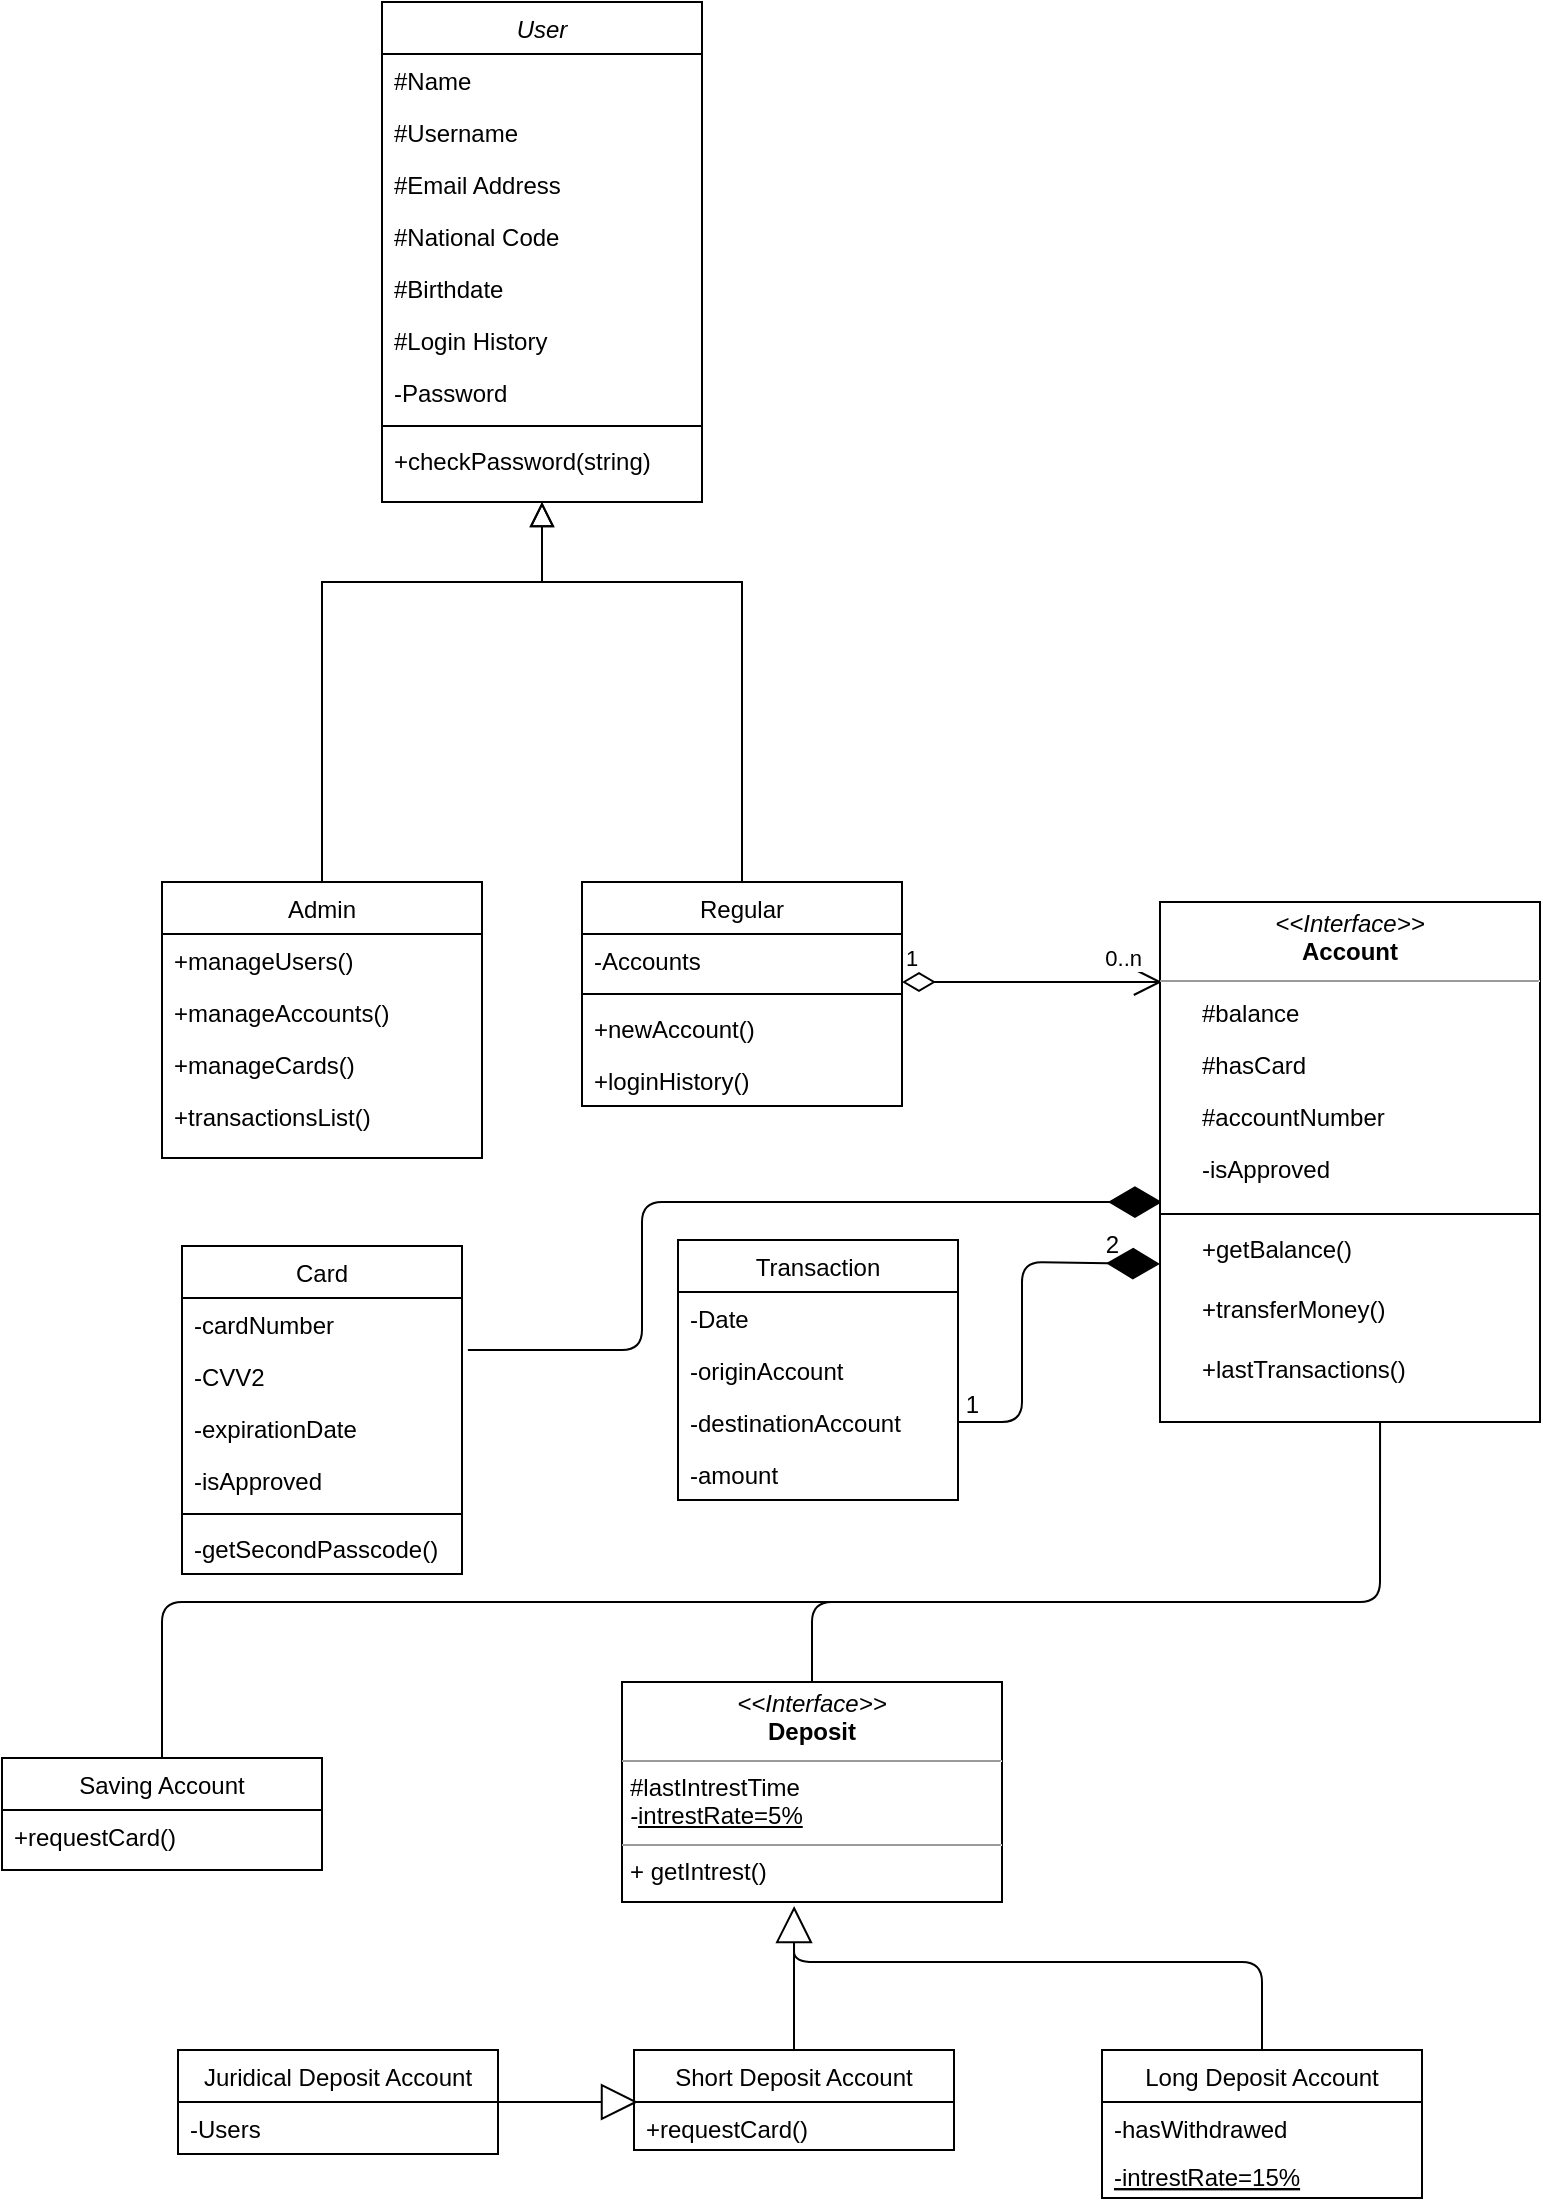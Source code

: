 <mxfile version="14.4.9" type="device"><diagram id="C5RBs43oDa-KdzZeNtuy" name="Page-1"><mxGraphModel dx="1326" dy="762" grid="1" gridSize="10" guides="1" tooltips="1" connect="1" arrows="1" fold="1" page="1" pageScale="1" pageWidth="827" pageHeight="1169" math="0" shadow="0"><root><mxCell id="WIyWlLk6GJQsqaUBKTNV-0"/><mxCell id="WIyWlLk6GJQsqaUBKTNV-1" parent="WIyWlLk6GJQsqaUBKTNV-0"/><mxCell id="zkfFHV4jXpPFQw0GAbJ--0" value="User" style="swimlane;fontStyle=2;align=center;verticalAlign=top;childLayout=stackLayout;horizontal=1;startSize=26;horizontalStack=0;resizeParent=1;resizeLast=0;collapsible=1;marginBottom=0;rounded=0;shadow=0;strokeWidth=1;" parent="WIyWlLk6GJQsqaUBKTNV-1" vertex="1"><mxGeometry x="214" y="15" width="160" height="250" as="geometry"><mxRectangle x="230" y="140" width="160" height="26" as="alternateBounds"/></mxGeometry></mxCell><mxCell id="zkfFHV4jXpPFQw0GAbJ--1" value="#Name" style="text;align=left;verticalAlign=top;spacingLeft=4;spacingRight=4;overflow=hidden;rotatable=0;points=[[0,0.5],[1,0.5]];portConstraint=eastwest;" parent="zkfFHV4jXpPFQw0GAbJ--0" vertex="1"><mxGeometry y="26" width="160" height="26" as="geometry"/></mxCell><mxCell id="zkfFHV4jXpPFQw0GAbJ--2" value="#Username" style="text;align=left;verticalAlign=top;spacingLeft=4;spacingRight=4;overflow=hidden;rotatable=0;points=[[0,0.5],[1,0.5]];portConstraint=eastwest;rounded=0;shadow=0;html=0;" parent="zkfFHV4jXpPFQw0GAbJ--0" vertex="1"><mxGeometry y="52" width="160" height="26" as="geometry"/></mxCell><mxCell id="zkfFHV4jXpPFQw0GAbJ--3" value="#Email Address" style="text;align=left;verticalAlign=top;spacingLeft=4;spacingRight=4;overflow=hidden;rotatable=0;points=[[0,0.5],[1,0.5]];portConstraint=eastwest;rounded=0;shadow=0;html=0;" parent="zkfFHV4jXpPFQw0GAbJ--0" vertex="1"><mxGeometry y="78" width="160" height="26" as="geometry"/></mxCell><mxCell id="sU1FFWjKEbsLEbdr_3Ik-0" value="#National Code" style="text;align=left;verticalAlign=top;spacingLeft=4;spacingRight=4;overflow=hidden;rotatable=0;points=[[0,0.5],[1,0.5]];portConstraint=eastwest;rounded=0;shadow=0;html=0;" vertex="1" parent="zkfFHV4jXpPFQw0GAbJ--0"><mxGeometry y="104" width="160" height="26" as="geometry"/></mxCell><mxCell id="sU1FFWjKEbsLEbdr_3Ik-7" value="#Birthdate" style="text;align=left;verticalAlign=top;spacingLeft=4;spacingRight=4;overflow=hidden;rotatable=0;points=[[0,0.5],[1,0.5]];portConstraint=eastwest;rounded=0;shadow=0;html=0;" vertex="1" parent="zkfFHV4jXpPFQw0GAbJ--0"><mxGeometry y="130" width="160" height="26" as="geometry"/></mxCell><mxCell id="sU1FFWjKEbsLEbdr_3Ik-9" value="#Login History&#10;" style="text;align=left;verticalAlign=top;spacingLeft=4;spacingRight=4;overflow=hidden;rotatable=0;points=[[0,0.5],[1,0.5]];portConstraint=eastwest;rounded=0;shadow=0;html=0;" vertex="1" parent="zkfFHV4jXpPFQw0GAbJ--0"><mxGeometry y="156" width="160" height="26" as="geometry"/></mxCell><mxCell id="sU1FFWjKEbsLEbdr_3Ik-8" value="-Password&#10;" style="text;align=left;verticalAlign=top;spacingLeft=4;spacingRight=4;overflow=hidden;rotatable=0;points=[[0,0.5],[1,0.5]];portConstraint=eastwest;rounded=0;shadow=0;html=0;" vertex="1" parent="zkfFHV4jXpPFQw0GAbJ--0"><mxGeometry y="182" width="160" height="26" as="geometry"/></mxCell><mxCell id="zkfFHV4jXpPFQw0GAbJ--4" value="" style="line;html=1;strokeWidth=1;align=left;verticalAlign=middle;spacingTop=-1;spacingLeft=3;spacingRight=3;rotatable=0;labelPosition=right;points=[];portConstraint=eastwest;" parent="zkfFHV4jXpPFQw0GAbJ--0" vertex="1"><mxGeometry y="208" width="160" height="8" as="geometry"/></mxCell><mxCell id="sU1FFWjKEbsLEbdr_3Ik-10" value="+checkPassword(string)" style="text;align=left;verticalAlign=top;spacingLeft=4;spacingRight=4;overflow=hidden;rotatable=0;points=[[0,0.5],[1,0.5]];portConstraint=eastwest;rounded=0;shadow=0;html=0;" vertex="1" parent="zkfFHV4jXpPFQw0GAbJ--0"><mxGeometry y="216" width="160" height="26" as="geometry"/></mxCell><mxCell id="zkfFHV4jXpPFQw0GAbJ--6" value="Admin" style="swimlane;fontStyle=0;align=center;verticalAlign=top;childLayout=stackLayout;horizontal=1;startSize=26;horizontalStack=0;resizeParent=1;resizeLast=0;collapsible=1;marginBottom=0;rounded=0;shadow=0;strokeWidth=1;" parent="WIyWlLk6GJQsqaUBKTNV-1" vertex="1"><mxGeometry x="104" y="455" width="160" height="138" as="geometry"><mxRectangle x="130" y="380" width="160" height="26" as="alternateBounds"/></mxGeometry></mxCell><mxCell id="sU1FFWjKEbsLEbdr_3Ik-117" value="+manageUsers()" style="text;align=left;verticalAlign=top;spacingLeft=4;spacingRight=4;overflow=hidden;rotatable=0;points=[[0,0.5],[1,0.5]];portConstraint=eastwest;" vertex="1" parent="zkfFHV4jXpPFQw0GAbJ--6"><mxGeometry y="26" width="160" height="26" as="geometry"/></mxCell><mxCell id="sU1FFWjKEbsLEbdr_3Ik-120" value="+manageAccounts()" style="text;align=left;verticalAlign=top;spacingLeft=4;spacingRight=4;overflow=hidden;rotatable=0;points=[[0,0.5],[1,0.5]];portConstraint=eastwest;" vertex="1" parent="zkfFHV4jXpPFQw0GAbJ--6"><mxGeometry y="52" width="160" height="26" as="geometry"/></mxCell><mxCell id="sU1FFWjKEbsLEbdr_3Ik-121" value="+manageCards()" style="text;align=left;verticalAlign=top;spacingLeft=4;spacingRight=4;overflow=hidden;rotatable=0;points=[[0,0.5],[1,0.5]];portConstraint=eastwest;" vertex="1" parent="zkfFHV4jXpPFQw0GAbJ--6"><mxGeometry y="78" width="160" height="26" as="geometry"/></mxCell><mxCell id="sU1FFWjKEbsLEbdr_3Ik-122" value="+transactionsList()" style="text;align=left;verticalAlign=top;spacingLeft=4;spacingRight=4;overflow=hidden;rotatable=0;points=[[0,0.5],[1,0.5]];portConstraint=eastwest;" vertex="1" parent="zkfFHV4jXpPFQw0GAbJ--6"><mxGeometry y="104" width="160" height="26" as="geometry"/></mxCell><mxCell id="zkfFHV4jXpPFQw0GAbJ--12" value="" style="endArrow=block;endSize=10;endFill=0;shadow=0;strokeWidth=1;rounded=0;edgeStyle=elbowEdgeStyle;elbow=vertical;" parent="WIyWlLk6GJQsqaUBKTNV-1" source="zkfFHV4jXpPFQw0GAbJ--6" target="zkfFHV4jXpPFQw0GAbJ--0" edge="1"><mxGeometry width="160" relative="1" as="geometry"><mxPoint x="194" y="98" as="sourcePoint"/><mxPoint x="194" y="98" as="targetPoint"/><Array as="points"><mxPoint x="294" y="305"/><mxPoint x="294" y="325"/></Array></mxGeometry></mxCell><mxCell id="zkfFHV4jXpPFQw0GAbJ--13" value="Regular&#10;" style="swimlane;fontStyle=0;align=center;verticalAlign=top;childLayout=stackLayout;horizontal=1;startSize=26;horizontalStack=0;resizeParent=1;resizeLast=0;collapsible=1;marginBottom=0;rounded=0;shadow=0;strokeWidth=1;" parent="WIyWlLk6GJQsqaUBKTNV-1" vertex="1"><mxGeometry x="314" y="455" width="160" height="112" as="geometry"><mxRectangle x="340" y="380" width="170" height="26" as="alternateBounds"/></mxGeometry></mxCell><mxCell id="zkfFHV4jXpPFQw0GAbJ--14" value="-Accounts&#10;" style="text;align=left;verticalAlign=top;spacingLeft=4;spacingRight=4;overflow=hidden;rotatable=0;points=[[0,0.5],[1,0.5]];portConstraint=eastwest;" parent="zkfFHV4jXpPFQw0GAbJ--13" vertex="1"><mxGeometry y="26" width="160" height="26" as="geometry"/></mxCell><mxCell id="zkfFHV4jXpPFQw0GAbJ--15" value="" style="line;html=1;strokeWidth=1;align=left;verticalAlign=middle;spacingTop=-1;spacingLeft=3;spacingRight=3;rotatable=0;labelPosition=right;points=[];portConstraint=eastwest;" parent="zkfFHV4jXpPFQw0GAbJ--13" vertex="1"><mxGeometry y="52" width="160" height="8" as="geometry"/></mxCell><mxCell id="sU1FFWjKEbsLEbdr_3Ik-113" value="+newAccount()&#10;" style="text;align=left;verticalAlign=top;spacingLeft=4;spacingRight=4;overflow=hidden;rotatable=0;points=[[0,0.5],[1,0.5]];portConstraint=eastwest;" vertex="1" parent="zkfFHV4jXpPFQw0GAbJ--13"><mxGeometry y="60" width="160" height="26" as="geometry"/></mxCell><mxCell id="sU1FFWjKEbsLEbdr_3Ik-114" value="+loginHistory()&#10;" style="text;align=left;verticalAlign=top;spacingLeft=4;spacingRight=4;overflow=hidden;rotatable=0;points=[[0,0.5],[1,0.5]];portConstraint=eastwest;" vertex="1" parent="zkfFHV4jXpPFQw0GAbJ--13"><mxGeometry y="86" width="160" height="26" as="geometry"/></mxCell><mxCell id="zkfFHV4jXpPFQw0GAbJ--16" value="" style="endArrow=block;endSize=10;endFill=0;shadow=0;strokeWidth=1;rounded=0;edgeStyle=elbowEdgeStyle;elbow=vertical;" parent="WIyWlLk6GJQsqaUBKTNV-1" source="zkfFHV4jXpPFQw0GAbJ--13" target="zkfFHV4jXpPFQw0GAbJ--0" edge="1"><mxGeometry width="160" relative="1" as="geometry"><mxPoint x="204" y="268" as="sourcePoint"/><mxPoint x="304" y="166" as="targetPoint"/><Array as="points"><mxPoint x="294" y="305"/><mxPoint x="294" y="325"/></Array></mxGeometry></mxCell><mxCell id="sU1FFWjKEbsLEbdr_3Ik-12" value="Saving Account&#10;" style="swimlane;fontStyle=0;align=center;verticalAlign=top;childLayout=stackLayout;horizontal=1;startSize=26;horizontalStack=0;resizeParent=1;resizeParentMax=0;resizeLast=0;collapsible=1;marginBottom=0;" vertex="1" parent="WIyWlLk6GJQsqaUBKTNV-1"><mxGeometry x="24" y="893" width="160" height="56" as="geometry"><mxRectangle x="640" y="560" width="100" height="26" as="alternateBounds"/></mxGeometry></mxCell><mxCell id="sU1FFWjKEbsLEbdr_3Ik-21" value="+requestCard()" style="text;strokeColor=none;fillColor=none;align=left;verticalAlign=top;spacingLeft=4;spacingRight=4;overflow=hidden;rotatable=0;points=[[0,0.5],[1,0.5]];portConstraint=eastwest;" vertex="1" parent="sU1FFWjKEbsLEbdr_3Ik-12"><mxGeometry y="26" width="160" height="30" as="geometry"/></mxCell><mxCell id="sU1FFWjKEbsLEbdr_3Ik-16" value="" style="endArrow=open;html=1;endSize=12;startArrow=diamondThin;startSize=14;startFill=0;edgeStyle=orthogonalEdgeStyle;" edge="1" parent="WIyWlLk6GJQsqaUBKTNV-1"><mxGeometry relative="1" as="geometry"><mxPoint x="474" y="505" as="sourcePoint"/><mxPoint x="604" y="505" as="targetPoint"/></mxGeometry></mxCell><mxCell id="sU1FFWjKEbsLEbdr_3Ik-17" value="1&lt;br&gt;" style="edgeLabel;resizable=0;html=1;align=left;verticalAlign=top;" connectable="0" vertex="1" parent="sU1FFWjKEbsLEbdr_3Ik-16"><mxGeometry x="-1" relative="1" as="geometry"><mxPoint y="-25" as="offset"/></mxGeometry></mxCell><mxCell id="sU1FFWjKEbsLEbdr_3Ik-18" value="0..n&lt;br&gt;" style="edgeLabel;resizable=0;html=1;align=right;verticalAlign=top;" connectable="0" vertex="1" parent="sU1FFWjKEbsLEbdr_3Ik-16"><mxGeometry x="1" relative="1" as="geometry"><mxPoint x="-10" y="-25" as="offset"/></mxGeometry></mxCell><mxCell id="sU1FFWjKEbsLEbdr_3Ik-31" value="Card" style="swimlane;fontStyle=0;childLayout=stackLayout;horizontal=1;startSize=26;fillColor=none;horizontalStack=0;resizeParent=1;resizeParentMax=0;resizeLast=0;collapsible=1;marginBottom=0;" vertex="1" parent="WIyWlLk6GJQsqaUBKTNV-1"><mxGeometry x="114" y="637" width="140" height="164" as="geometry"/></mxCell><mxCell id="sU1FFWjKEbsLEbdr_3Ik-32" value="-cardNumber" style="text;strokeColor=none;fillColor=none;align=left;verticalAlign=top;spacingLeft=4;spacingRight=4;overflow=hidden;rotatable=0;points=[[0,0.5],[1,0.5]];portConstraint=eastwest;" vertex="1" parent="sU1FFWjKEbsLEbdr_3Ik-31"><mxGeometry y="26" width="140" height="26" as="geometry"/></mxCell><mxCell id="sU1FFWjKEbsLEbdr_3Ik-33" value="-CVV2" style="text;strokeColor=none;fillColor=none;align=left;verticalAlign=top;spacingLeft=4;spacingRight=4;overflow=hidden;rotatable=0;points=[[0,0.5],[1,0.5]];portConstraint=eastwest;" vertex="1" parent="sU1FFWjKEbsLEbdr_3Ik-31"><mxGeometry y="52" width="140" height="26" as="geometry"/></mxCell><mxCell id="sU1FFWjKEbsLEbdr_3Ik-34" value="-expirationDate" style="text;strokeColor=none;fillColor=none;align=left;verticalAlign=top;spacingLeft=4;spacingRight=4;overflow=hidden;rotatable=0;points=[[0,0.5],[1,0.5]];portConstraint=eastwest;" vertex="1" parent="sU1FFWjKEbsLEbdr_3Ik-31"><mxGeometry y="78" width="140" height="26" as="geometry"/></mxCell><mxCell id="sU1FFWjKEbsLEbdr_3Ik-125" value="-isApproved" style="text;strokeColor=none;fillColor=none;align=left;verticalAlign=top;spacingLeft=4;spacingRight=4;overflow=hidden;rotatable=0;points=[[0,0.5],[1,0.5]];portConstraint=eastwest;" vertex="1" parent="sU1FFWjKEbsLEbdr_3Ik-31"><mxGeometry y="104" width="140" height="26" as="geometry"/></mxCell><mxCell id="sU1FFWjKEbsLEbdr_3Ik-127" value="" style="line;strokeWidth=1;fillColor=none;align=left;verticalAlign=middle;spacingTop=-1;spacingLeft=3;spacingRight=3;rotatable=0;labelPosition=right;points=[];portConstraint=eastwest;" vertex="1" parent="sU1FFWjKEbsLEbdr_3Ik-31"><mxGeometry y="130" width="140" height="8" as="geometry"/></mxCell><mxCell id="sU1FFWjKEbsLEbdr_3Ik-126" value="-getSecondPasscode()" style="text;strokeColor=none;fillColor=none;align=left;verticalAlign=top;spacingLeft=4;spacingRight=4;overflow=hidden;rotatable=0;points=[[0,0.5],[1,0.5]];portConstraint=eastwest;" vertex="1" parent="sU1FFWjKEbsLEbdr_3Ik-31"><mxGeometry y="138" width="140" height="26" as="geometry"/></mxCell><mxCell id="sU1FFWjKEbsLEbdr_3Ik-35" value="" style="endArrow=diamondThin;endFill=1;endSize=24;html=1;exitX=1.021;exitY=0;exitDx=0;exitDy=0;exitPerimeter=0;entryX=0.005;entryY=0.577;entryDx=0;entryDy=0;entryPerimeter=0;" edge="1" parent="WIyWlLk6GJQsqaUBKTNV-1" source="sU1FFWjKEbsLEbdr_3Ik-33" target="sU1FFWjKEbsLEbdr_3Ik-83"><mxGeometry width="160" relative="1" as="geometry"><mxPoint x="264" y="689" as="sourcePoint"/><mxPoint x="594" y="618" as="targetPoint"/><Array as="points"><mxPoint x="344" y="689"/><mxPoint x="344" y="615"/></Array></mxGeometry></mxCell><mxCell id="sU1FFWjKEbsLEbdr_3Ik-36" value="Transaction" style="swimlane;fontStyle=0;childLayout=stackLayout;horizontal=1;startSize=26;fillColor=none;horizontalStack=0;resizeParent=1;resizeParentMax=0;resizeLast=0;collapsible=1;marginBottom=0;" vertex="1" parent="WIyWlLk6GJQsqaUBKTNV-1"><mxGeometry x="362" y="634" width="140" height="130" as="geometry"/></mxCell><mxCell id="sU1FFWjKEbsLEbdr_3Ik-37" value="-Date" style="text;strokeColor=none;fillColor=none;align=left;verticalAlign=top;spacingLeft=4;spacingRight=4;overflow=hidden;rotatable=0;points=[[0,0.5],[1,0.5]];portConstraint=eastwest;" vertex="1" parent="sU1FFWjKEbsLEbdr_3Ik-36"><mxGeometry y="26" width="140" height="26" as="geometry"/></mxCell><mxCell id="sU1FFWjKEbsLEbdr_3Ik-38" value="-originAccount" style="text;strokeColor=none;fillColor=none;align=left;verticalAlign=top;spacingLeft=4;spacingRight=4;overflow=hidden;rotatable=0;points=[[0,0.5],[1,0.5]];portConstraint=eastwest;" vertex="1" parent="sU1FFWjKEbsLEbdr_3Ik-36"><mxGeometry y="52" width="140" height="26" as="geometry"/></mxCell><mxCell id="sU1FFWjKEbsLEbdr_3Ik-39" value="-destinationAccount" style="text;strokeColor=none;fillColor=none;align=left;verticalAlign=top;spacingLeft=4;spacingRight=4;overflow=hidden;rotatable=0;points=[[0,0.5],[1,0.5]];portConstraint=eastwest;" vertex="1" parent="sU1FFWjKEbsLEbdr_3Ik-36"><mxGeometry y="78" width="140" height="26" as="geometry"/></mxCell><mxCell id="sU1FFWjKEbsLEbdr_3Ik-124" value="-amount" style="text;strokeColor=none;fillColor=none;align=left;verticalAlign=top;spacingLeft=4;spacingRight=4;overflow=hidden;rotatable=0;points=[[0,0.5],[1,0.5]];portConstraint=eastwest;" vertex="1" parent="sU1FFWjKEbsLEbdr_3Ik-36"><mxGeometry y="104" width="140" height="26" as="geometry"/></mxCell><mxCell id="sU1FFWjKEbsLEbdr_3Ik-40" value="" style="endArrow=diamondThin;endFill=1;endSize=24;html=1;exitX=1;exitY=0.5;exitDx=0;exitDy=0;entryX=0;entryY=0.696;entryDx=0;entryDy=0;entryPerimeter=0;" edge="1" parent="WIyWlLk6GJQsqaUBKTNV-1" source="sU1FFWjKEbsLEbdr_3Ik-39" target="sU1FFWjKEbsLEbdr_3Ik-83"><mxGeometry width="160" relative="1" as="geometry"><mxPoint x="504" y="695" as="sourcePoint"/><mxPoint x="624" y="645" as="targetPoint"/><Array as="points"><mxPoint x="534" y="725"/><mxPoint x="534" y="695"/><mxPoint x="534" y="645"/></Array></mxGeometry></mxCell><mxCell id="sU1FFWjKEbsLEbdr_3Ik-42" value="1" style="resizable=0;align=right;verticalAlign=bottom;labelBackgroundColor=none;fontSize=12;" connectable="0" vertex="1" parent="WIyWlLk6GJQsqaUBKTNV-1"><mxGeometry x="514" y="725" as="geometry"/></mxCell><mxCell id="sU1FFWjKEbsLEbdr_3Ik-43" value="2" style="resizable=0;align=right;verticalAlign=bottom;labelBackgroundColor=none;fontSize=12;" connectable="0" vertex="1" parent="WIyWlLk6GJQsqaUBKTNV-1"><mxGeometry x="584" y="645" as="geometry"/></mxCell><mxCell id="sU1FFWjKEbsLEbdr_3Ik-58" value="" style="endArrow=block;endSize=16;endFill=0;html=1;entryX=0.494;entryY=1;entryDx=0;entryDy=0;entryPerimeter=0;exitX=0.5;exitY=0;exitDx=0;exitDy=0;" edge="1" parent="WIyWlLk6GJQsqaUBKTNV-1" source="sU1FFWjKEbsLEbdr_3Ik-99"><mxGeometry width="160" relative="1" as="geometry"><mxPoint x="634" y="845" as="sourcePoint"/><mxPoint x="713.04" y="693" as="targetPoint"/><Array as="points"><mxPoint x="429" y="815"/><mxPoint x="713" y="815"/></Array></mxGeometry></mxCell><mxCell id="sU1FFWjKEbsLEbdr_3Ik-64" value="Juridical Deposit Account" style="swimlane;fontStyle=0;align=center;verticalAlign=top;childLayout=stackLayout;horizontal=1;startSize=26;horizontalStack=0;resizeParent=1;resizeParentMax=0;resizeLast=0;collapsible=1;marginBottom=0;" vertex="1" parent="WIyWlLk6GJQsqaUBKTNV-1"><mxGeometry x="112" y="1039" width="160" height="52" as="geometry"/></mxCell><mxCell id="sU1FFWjKEbsLEbdr_3Ik-65" value="-Users" style="text;strokeColor=none;fillColor=none;align=left;verticalAlign=top;spacingLeft=4;spacingRight=4;overflow=hidden;rotatable=0;points=[[0,0.5],[1,0.5]];portConstraint=eastwest;" vertex="1" parent="sU1FFWjKEbsLEbdr_3Ik-64"><mxGeometry y="26" width="160" height="26" as="geometry"/></mxCell><mxCell id="sU1FFWjKEbsLEbdr_3Ik-75" value="Long Deposit Account" style="swimlane;fontStyle=0;align=center;verticalAlign=top;childLayout=stackLayout;horizontal=1;startSize=26;horizontalStack=0;resizeParent=1;resizeParentMax=0;resizeLast=0;collapsible=1;marginBottom=0;" vertex="1" parent="WIyWlLk6GJQsqaUBKTNV-1"><mxGeometry x="574" y="1039" width="160" height="74" as="geometry"/></mxCell><mxCell id="sU1FFWjKEbsLEbdr_3Ik-76" value="-hasWithdrawed&#10;" style="text;strokeColor=none;fillColor=none;align=left;verticalAlign=top;spacingLeft=4;spacingRight=4;overflow=hidden;rotatable=0;points=[[0,0.5],[1,0.5]];portConstraint=eastwest;" vertex="1" parent="sU1FFWjKEbsLEbdr_3Ik-75"><mxGeometry y="26" width="160" height="24" as="geometry"/></mxCell><mxCell id="sU1FFWjKEbsLEbdr_3Ik-100" value="-intrestRate=15%" style="text;strokeColor=none;fillColor=none;align=left;verticalAlign=top;spacingLeft=4;spacingRight=4;overflow=hidden;rotatable=0;points=[[0,0.5],[1,0.5]];portConstraint=eastwest;fontStyle=4" vertex="1" parent="sU1FFWjKEbsLEbdr_3Ik-75"><mxGeometry y="50" width="160" height="24" as="geometry"/></mxCell><mxCell id="sU1FFWjKEbsLEbdr_3Ik-83" value="&lt;p style=&quot;margin: 0px ; margin-top: 4px ; text-align: center&quot;&gt;&lt;i&gt;&amp;lt;&amp;lt;Interface&amp;gt;&amp;gt;&lt;/i&gt;&lt;br&gt;&lt;b&gt;Account&lt;/b&gt;&lt;/p&gt;&lt;hr size=&quot;1&quot;&gt;&lt;p style=&quot;margin: 0px ; margin-left: 4px&quot;&gt;&lt;br&gt;&lt;/p&gt;" style="verticalAlign=top;align=left;overflow=fill;fontSize=12;fontFamily=Helvetica;html=1;" vertex="1" parent="WIyWlLk6GJQsqaUBKTNV-1"><mxGeometry x="603" y="465" width="190" height="260" as="geometry"/></mxCell><mxCell id="sU1FFWjKEbsLEbdr_3Ik-90" value="#balance&#10;" style="text;strokeColor=none;fillColor=none;align=left;verticalAlign=top;spacingLeft=4;spacingRight=4;overflow=hidden;rotatable=0;points=[[0,0.5],[1,0.5]];portConstraint=eastwest;" vertex="1" parent="WIyWlLk6GJQsqaUBKTNV-1"><mxGeometry x="618" y="507" width="160" height="26" as="geometry"/></mxCell><mxCell id="sU1FFWjKEbsLEbdr_3Ik-91" value="#hasCard&#10;" style="text;strokeColor=none;fillColor=none;align=left;verticalAlign=top;spacingLeft=4;spacingRight=4;overflow=hidden;rotatable=0;points=[[0,0.5],[1,0.5]];portConstraint=eastwest;" vertex="1" parent="WIyWlLk6GJQsqaUBKTNV-1"><mxGeometry x="618" y="533" width="160" height="26" as="geometry"/></mxCell><mxCell id="sU1FFWjKEbsLEbdr_3Ik-92" value="#accountNumber" style="text;strokeColor=none;fillColor=none;align=left;verticalAlign=top;spacingLeft=4;spacingRight=4;overflow=hidden;rotatable=0;points=[[0,0.5],[1,0.5]];portConstraint=eastwest;" vertex="1" parent="WIyWlLk6GJQsqaUBKTNV-1"><mxGeometry x="618" y="559" width="160" height="26" as="geometry"/></mxCell><mxCell id="sU1FFWjKEbsLEbdr_3Ik-93" value="-isApproved&#10;" style="text;strokeColor=none;fillColor=none;align=left;verticalAlign=top;spacingLeft=4;spacingRight=4;overflow=hidden;rotatable=0;points=[[0,0.5],[1,0.5]];portConstraint=eastwest;" vertex="1" parent="WIyWlLk6GJQsqaUBKTNV-1"><mxGeometry x="618" y="585" width="160" height="26" as="geometry"/></mxCell><mxCell id="sU1FFWjKEbsLEbdr_3Ik-94" value="+getBalance()&#10;" style="text;strokeColor=none;fillColor=none;align=left;verticalAlign=top;spacingLeft=4;spacingRight=4;overflow=hidden;rotatable=0;points=[[0,0.5],[1,0.5]];portConstraint=eastwest;" vertex="1" parent="WIyWlLk6GJQsqaUBKTNV-1"><mxGeometry x="618" y="625" width="160" height="30" as="geometry"/></mxCell><mxCell id="sU1FFWjKEbsLEbdr_3Ik-95" value="+transferMoney()&#10;" style="text;strokeColor=none;fillColor=none;align=left;verticalAlign=top;spacingLeft=4;spacingRight=4;overflow=hidden;rotatable=0;points=[[0,0.5],[1,0.5]];portConstraint=eastwest;" vertex="1" parent="WIyWlLk6GJQsqaUBKTNV-1"><mxGeometry x="618" y="655" width="160" height="30" as="geometry"/></mxCell><mxCell id="sU1FFWjKEbsLEbdr_3Ik-96" value="" style="line;strokeWidth=1;fillColor=none;align=left;verticalAlign=middle;spacingTop=-1;spacingLeft=3;spacingRight=3;rotatable=0;labelPosition=right;points=[];portConstraint=eastwest;" vertex="1" parent="WIyWlLk6GJQsqaUBKTNV-1"><mxGeometry x="603" y="617" width="190" height="8" as="geometry"/></mxCell><mxCell id="sU1FFWjKEbsLEbdr_3Ik-98" value="" style="endArrow=none;html=1;exitX=0.5;exitY=0;exitDx=0;exitDy=0;" edge="1" parent="WIyWlLk6GJQsqaUBKTNV-1" source="sU1FFWjKEbsLEbdr_3Ik-12"><mxGeometry width="50" height="50" relative="1" as="geometry"><mxPoint x="94" y="775" as="sourcePoint"/><mxPoint x="654" y="815" as="targetPoint"/><Array as="points"><mxPoint x="104" y="815"/></Array></mxGeometry></mxCell><mxCell id="sU1FFWjKEbsLEbdr_3Ik-99" value="&lt;p style=&quot;margin: 0px ; margin-top: 4px ; text-align: center&quot;&gt;&lt;i&gt;&amp;lt;&amp;lt;Interface&amp;gt;&amp;gt;&lt;/i&gt;&lt;br&gt;&lt;b&gt;Deposit&lt;/b&gt;&lt;/p&gt;&lt;hr size=&quot;1&quot;&gt;&lt;p style=&quot;margin: 0px ; margin-left: 4px&quot;&gt;#lastIntrestTime&lt;/p&gt;&lt;p style=&quot;margin: 0px ; margin-left: 4px&quot;&gt;&lt;i&gt;-&lt;/i&gt;&lt;u&gt;intrestRate=5%&lt;/u&gt;&lt;/p&gt;&lt;hr size=&quot;1&quot;&gt;&lt;p style=&quot;margin: 0px ; margin-left: 4px&quot;&gt;+ getIntrest()&lt;br&gt;&lt;br&gt;&lt;/p&gt;" style="verticalAlign=top;align=left;overflow=fill;fontSize=12;fontFamily=Helvetica;html=1;" vertex="1" parent="WIyWlLk6GJQsqaUBKTNV-1"><mxGeometry x="334" y="855" width="190" height="110" as="geometry"/></mxCell><mxCell id="sU1FFWjKEbsLEbdr_3Ik-102" value="" style="endArrow=block;endSize=16;endFill=0;html=1;entryX=0.453;entryY=1.018;entryDx=0;entryDy=0;entryPerimeter=0;exitX=0.5;exitY=0;exitDx=0;exitDy=0;" edge="1" parent="WIyWlLk6GJQsqaUBKTNV-1" source="sU1FFWjKEbsLEbdr_3Ik-75" target="sU1FFWjKEbsLEbdr_3Ik-99"><mxGeometry width="160" relative="1" as="geometry"><mxPoint x="584" y="995" as="sourcePoint"/><mxPoint x="744" y="995" as="targetPoint"/><Array as="points"><mxPoint x="654" y="995"/><mxPoint x="420" y="995"/></Array></mxGeometry></mxCell><mxCell id="sU1FFWjKEbsLEbdr_3Ik-103" value="Short Deposit Account" style="swimlane;fontStyle=0;align=center;verticalAlign=top;childLayout=stackLayout;horizontal=1;startSize=26;horizontalStack=0;resizeParent=1;resizeParentMax=0;resizeLast=0;collapsible=1;marginBottom=0;" vertex="1" parent="WIyWlLk6GJQsqaUBKTNV-1"><mxGeometry x="340" y="1039" width="160" height="50" as="geometry"/></mxCell><mxCell id="sU1FFWjKEbsLEbdr_3Ik-104" value="+requestCard()" style="text;strokeColor=none;fillColor=none;align=left;verticalAlign=top;spacingLeft=4;spacingRight=4;overflow=hidden;rotatable=0;points=[[0,0.5],[1,0.5]];portConstraint=eastwest;" vertex="1" parent="sU1FFWjKEbsLEbdr_3Ik-103"><mxGeometry y="26" width="160" height="24" as="geometry"/></mxCell><mxCell id="sU1FFWjKEbsLEbdr_3Ik-107" value="" style="endArrow=none;html=1;exitX=0.5;exitY=0;exitDx=0;exitDy=0;" edge="1" parent="WIyWlLk6GJQsqaUBKTNV-1"><mxGeometry width="50" height="50" relative="1" as="geometry"><mxPoint x="420" y="1039" as="sourcePoint"/><mxPoint x="420" y="985" as="targetPoint"/></mxGeometry></mxCell><mxCell id="sU1FFWjKEbsLEbdr_3Ik-109" value="" style="endArrow=block;endSize=16;endFill=0;html=1;" edge="1" parent="WIyWlLk6GJQsqaUBKTNV-1"><mxGeometry width="160" relative="1" as="geometry"><mxPoint x="272" y="1065" as="sourcePoint"/><mxPoint x="342" y="1065" as="targetPoint"/></mxGeometry></mxCell><mxCell id="sU1FFWjKEbsLEbdr_3Ik-123" value="+lastTransactions()&#10;" style="text;strokeColor=none;fillColor=none;align=left;verticalAlign=top;spacingLeft=4;spacingRight=4;overflow=hidden;rotatable=0;points=[[0,0.5],[1,0.5]];portConstraint=eastwest;" vertex="1" parent="WIyWlLk6GJQsqaUBKTNV-1"><mxGeometry x="618" y="685" width="160" height="30" as="geometry"/></mxCell></root></mxGraphModel></diagram></mxfile>